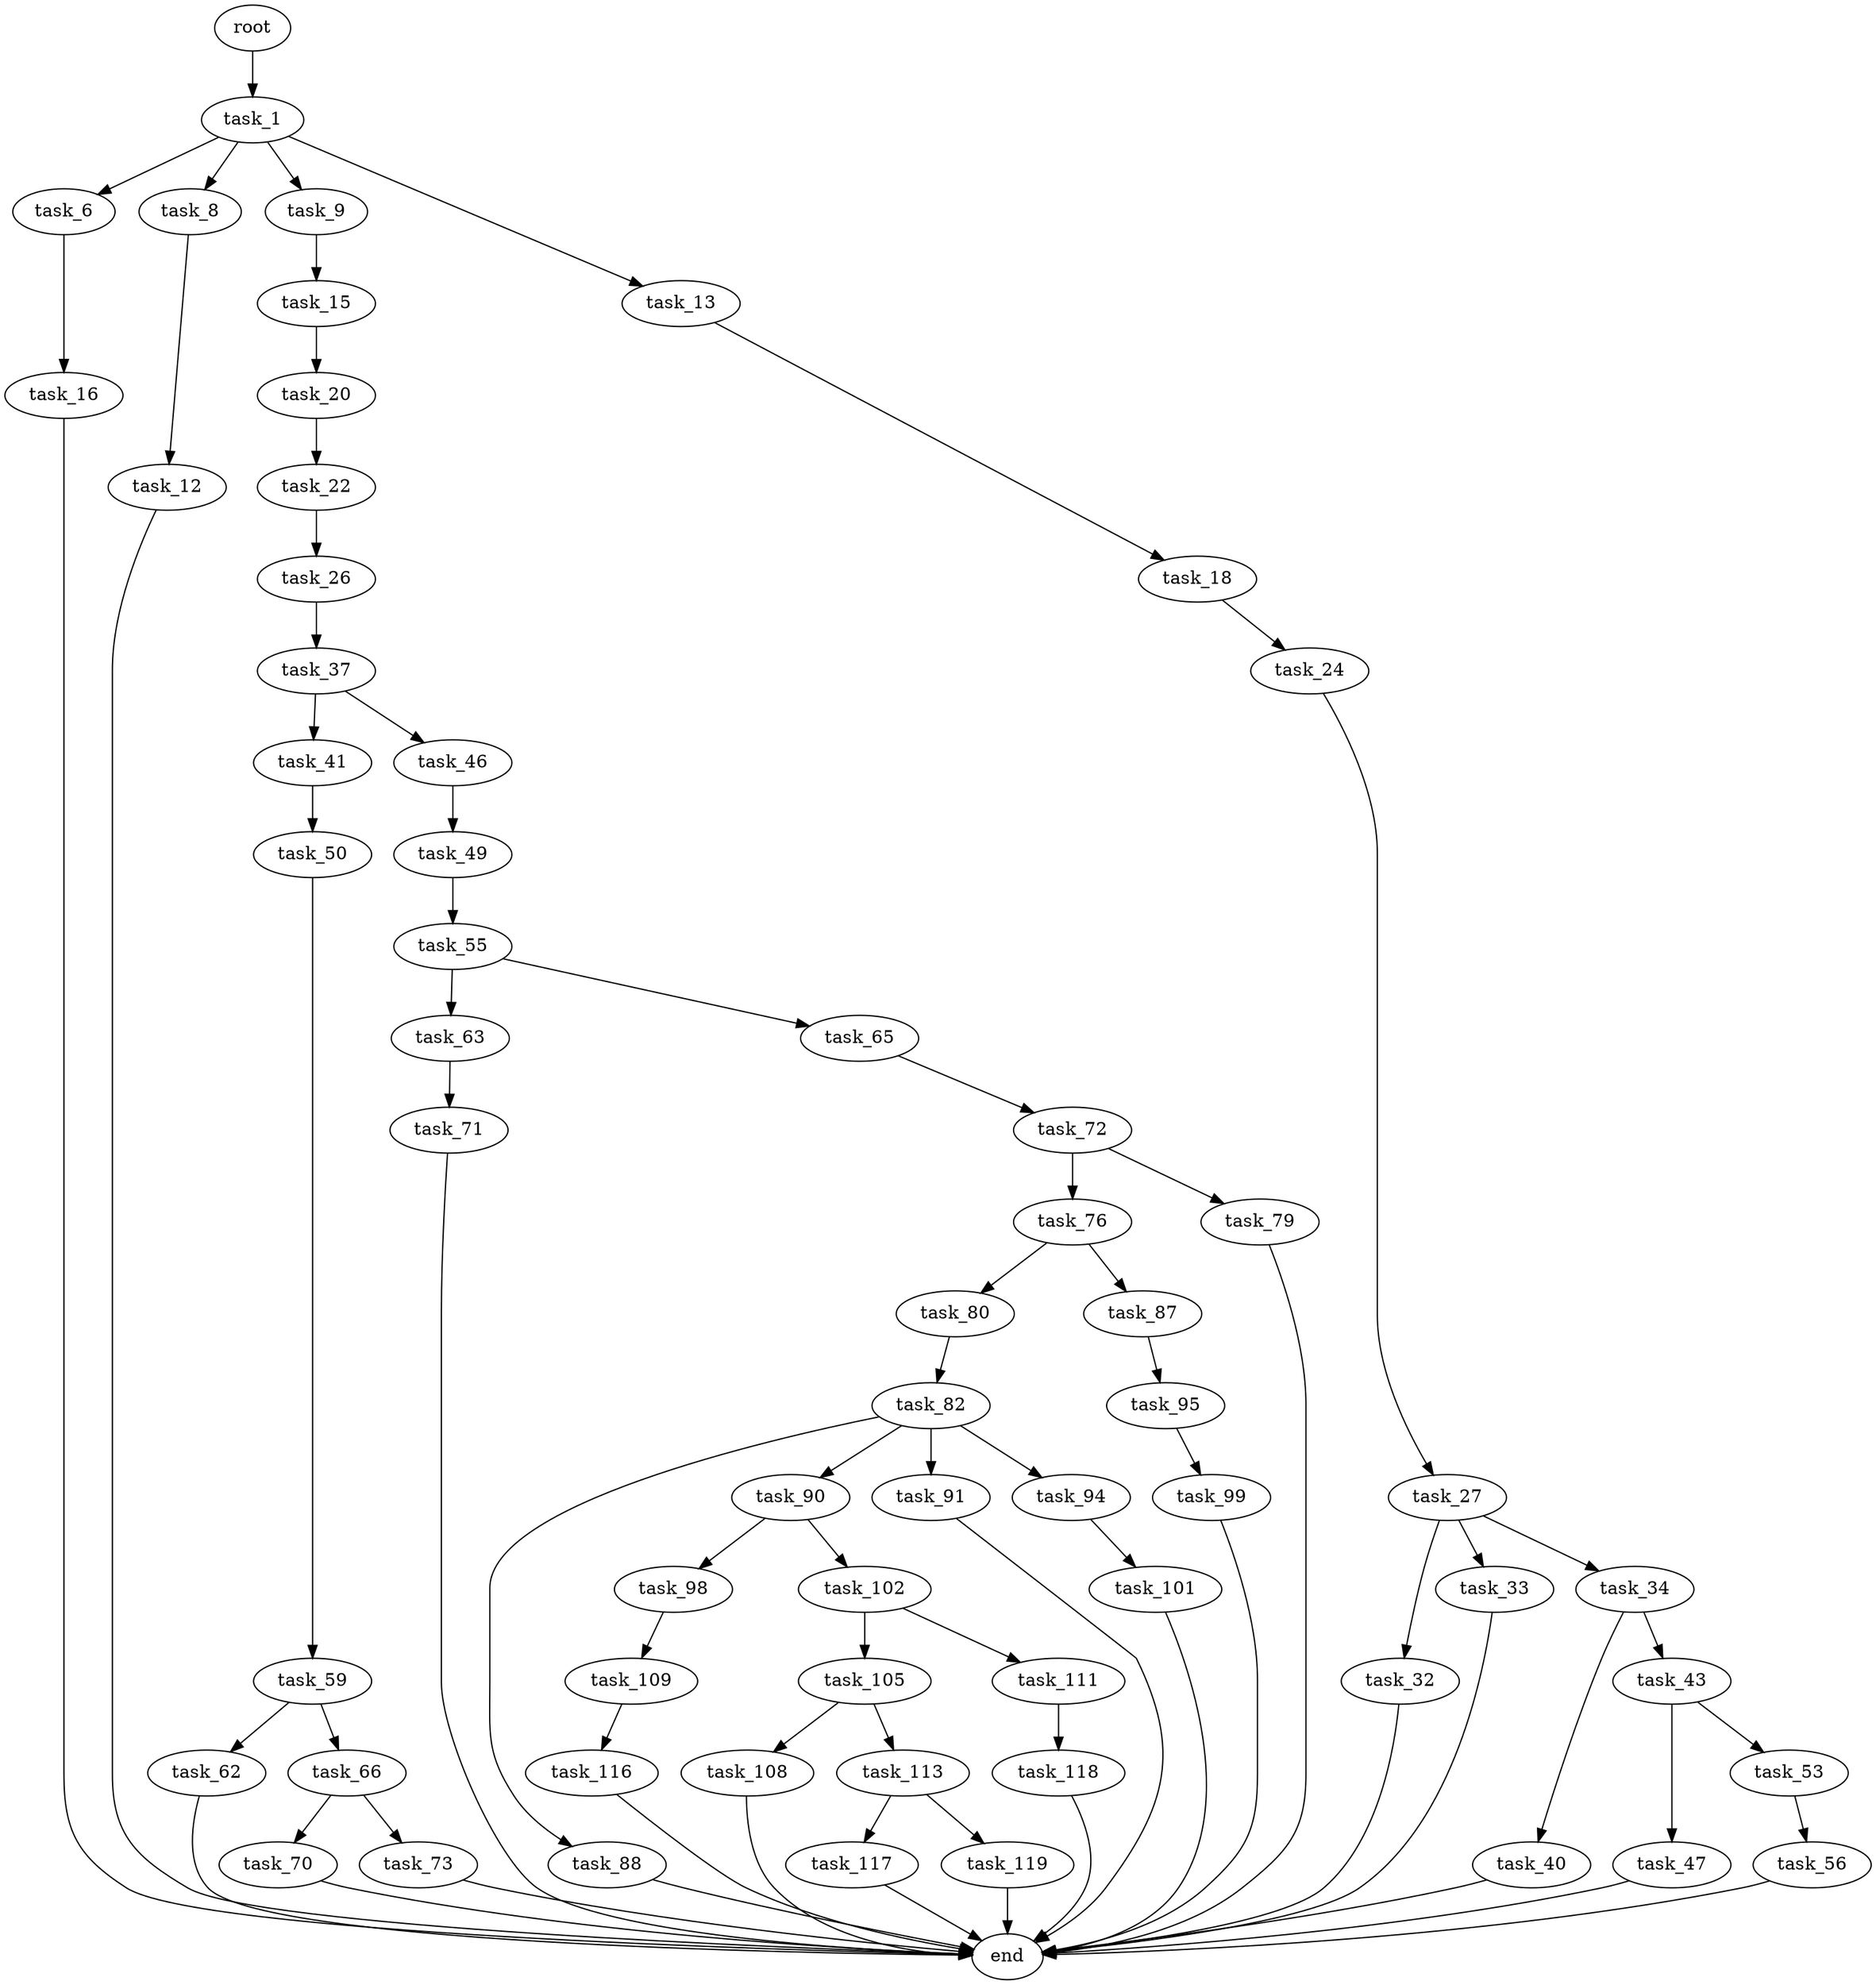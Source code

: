digraph G {
  root [size="0.000000"];
  task_1 [size="6391972203.000000"];
  task_6 [size="251483077443.000000"];
  task_8 [size="2361208060.000000"];
  task_9 [size="21375078932.000000"];
  task_13 [size="46481008466.000000"];
  task_16 [size="8589934592.000000"];
  task_12 [size="68719476736.000000"];
  task_15 [size="368293445632.000000"];
  end [size="0.000000"];
  task_18 [size="165146465592.000000"];
  task_20 [size="782757789696.000000"];
  task_24 [size="613127428.000000"];
  task_22 [size="20556478140.000000"];
  task_26 [size="282381222500.000000"];
  task_27 [size="640118833051.000000"];
  task_37 [size="6395257372.000000"];
  task_32 [size="313344501511.000000"];
  task_33 [size="515512493964.000000"];
  task_34 [size="36447098886.000000"];
  task_40 [size="8589934592.000000"];
  task_43 [size="16564212767.000000"];
  task_41 [size="7580762517.000000"];
  task_46 [size="158523487188.000000"];
  task_50 [size="8589934592.000000"];
  task_47 [size="18167232756.000000"];
  task_53 [size="2883568748.000000"];
  task_49 [size="77800368379.000000"];
  task_55 [size="28991029248.000000"];
  task_59 [size="549755813888.000000"];
  task_56 [size="2511510958.000000"];
  task_63 [size="7932496724.000000"];
  task_65 [size="4815263983.000000"];
  task_62 [size="393490090175.000000"];
  task_66 [size="1073741824000.000000"];
  task_71 [size="8589934592.000000"];
  task_72 [size="8589934592.000000"];
  task_70 [size="549755813888.000000"];
  task_73 [size="549755813888.000000"];
  task_76 [size="8589934592.000000"];
  task_79 [size="5228051403.000000"];
  task_80 [size="12536380760.000000"];
  task_87 [size="63334207263.000000"];
  task_82 [size="8589934592.000000"];
  task_88 [size="29778583863.000000"];
  task_90 [size="349361947225.000000"];
  task_91 [size="2186803255.000000"];
  task_94 [size="802359325690.000000"];
  task_95 [size="461864263799.000000"];
  task_98 [size="50512025528.000000"];
  task_102 [size="231928233984.000000"];
  task_101 [size="549755813888.000000"];
  task_99 [size="11580229602.000000"];
  task_109 [size="44358500784.000000"];
  task_105 [size="549755813888.000000"];
  task_111 [size="68719476736.000000"];
  task_108 [size="6434705110.000000"];
  task_113 [size="782757789696.000000"];
  task_116 [size="134217728000.000000"];
  task_118 [size="621680709707.000000"];
  task_117 [size="846697434960.000000"];
  task_119 [size="68719476736.000000"];

  root -> task_1 [size="1.000000"];
  task_1 -> task_6 [size="209715200.000000"];
  task_1 -> task_8 [size="209715200.000000"];
  task_1 -> task_9 [size="209715200.000000"];
  task_1 -> task_13 [size="209715200.000000"];
  task_6 -> task_16 [size="301989888.000000"];
  task_8 -> task_12 [size="134217728.000000"];
  task_9 -> task_15 [size="536870912.000000"];
  task_13 -> task_18 [size="838860800.000000"];
  task_16 -> end [size="1.000000"];
  task_12 -> end [size="1.000000"];
  task_15 -> task_20 [size="411041792.000000"];
  task_18 -> task_24 [size="134217728.000000"];
  task_20 -> task_22 [size="679477248.000000"];
  task_24 -> task_27 [size="33554432.000000"];
  task_22 -> task_26 [size="33554432.000000"];
  task_26 -> task_37 [size="536870912.000000"];
  task_27 -> task_32 [size="679477248.000000"];
  task_27 -> task_33 [size="679477248.000000"];
  task_27 -> task_34 [size="679477248.000000"];
  task_37 -> task_41 [size="301989888.000000"];
  task_37 -> task_46 [size="301989888.000000"];
  task_32 -> end [size="1.000000"];
  task_33 -> end [size="1.000000"];
  task_34 -> task_40 [size="33554432.000000"];
  task_34 -> task_43 [size="33554432.000000"];
  task_40 -> end [size="1.000000"];
  task_43 -> task_47 [size="33554432.000000"];
  task_43 -> task_53 [size="33554432.000000"];
  task_41 -> task_50 [size="411041792.000000"];
  task_46 -> task_49 [size="134217728.000000"];
  task_50 -> task_59 [size="33554432.000000"];
  task_47 -> end [size="1.000000"];
  task_53 -> task_56 [size="75497472.000000"];
  task_49 -> task_55 [size="75497472.000000"];
  task_55 -> task_63 [size="75497472.000000"];
  task_55 -> task_65 [size="75497472.000000"];
  task_59 -> task_62 [size="536870912.000000"];
  task_59 -> task_66 [size="536870912.000000"];
  task_56 -> end [size="1.000000"];
  task_63 -> task_71 [size="134217728.000000"];
  task_65 -> task_72 [size="75497472.000000"];
  task_62 -> end [size="1.000000"];
  task_66 -> task_70 [size="838860800.000000"];
  task_66 -> task_73 [size="838860800.000000"];
  task_71 -> end [size="1.000000"];
  task_72 -> task_76 [size="33554432.000000"];
  task_72 -> task_79 [size="33554432.000000"];
  task_70 -> end [size="1.000000"];
  task_73 -> end [size="1.000000"];
  task_76 -> task_80 [size="33554432.000000"];
  task_76 -> task_87 [size="33554432.000000"];
  task_79 -> end [size="1.000000"];
  task_80 -> task_82 [size="679477248.000000"];
  task_87 -> task_95 [size="75497472.000000"];
  task_82 -> task_88 [size="33554432.000000"];
  task_82 -> task_90 [size="33554432.000000"];
  task_82 -> task_91 [size="33554432.000000"];
  task_82 -> task_94 [size="33554432.000000"];
  task_88 -> end [size="1.000000"];
  task_90 -> task_98 [size="301989888.000000"];
  task_90 -> task_102 [size="301989888.000000"];
  task_91 -> end [size="1.000000"];
  task_94 -> task_101 [size="679477248.000000"];
  task_95 -> task_99 [size="301989888.000000"];
  task_98 -> task_109 [size="75497472.000000"];
  task_102 -> task_105 [size="301989888.000000"];
  task_102 -> task_111 [size="301989888.000000"];
  task_101 -> end [size="1.000000"];
  task_99 -> end [size="1.000000"];
  task_109 -> task_116 [size="134217728.000000"];
  task_105 -> task_108 [size="536870912.000000"];
  task_105 -> task_113 [size="536870912.000000"];
  task_111 -> task_118 [size="134217728.000000"];
  task_108 -> end [size="1.000000"];
  task_113 -> task_117 [size="679477248.000000"];
  task_113 -> task_119 [size="679477248.000000"];
  task_116 -> end [size="1.000000"];
  task_118 -> end [size="1.000000"];
  task_117 -> end [size="1.000000"];
  task_119 -> end [size="1.000000"];
}
